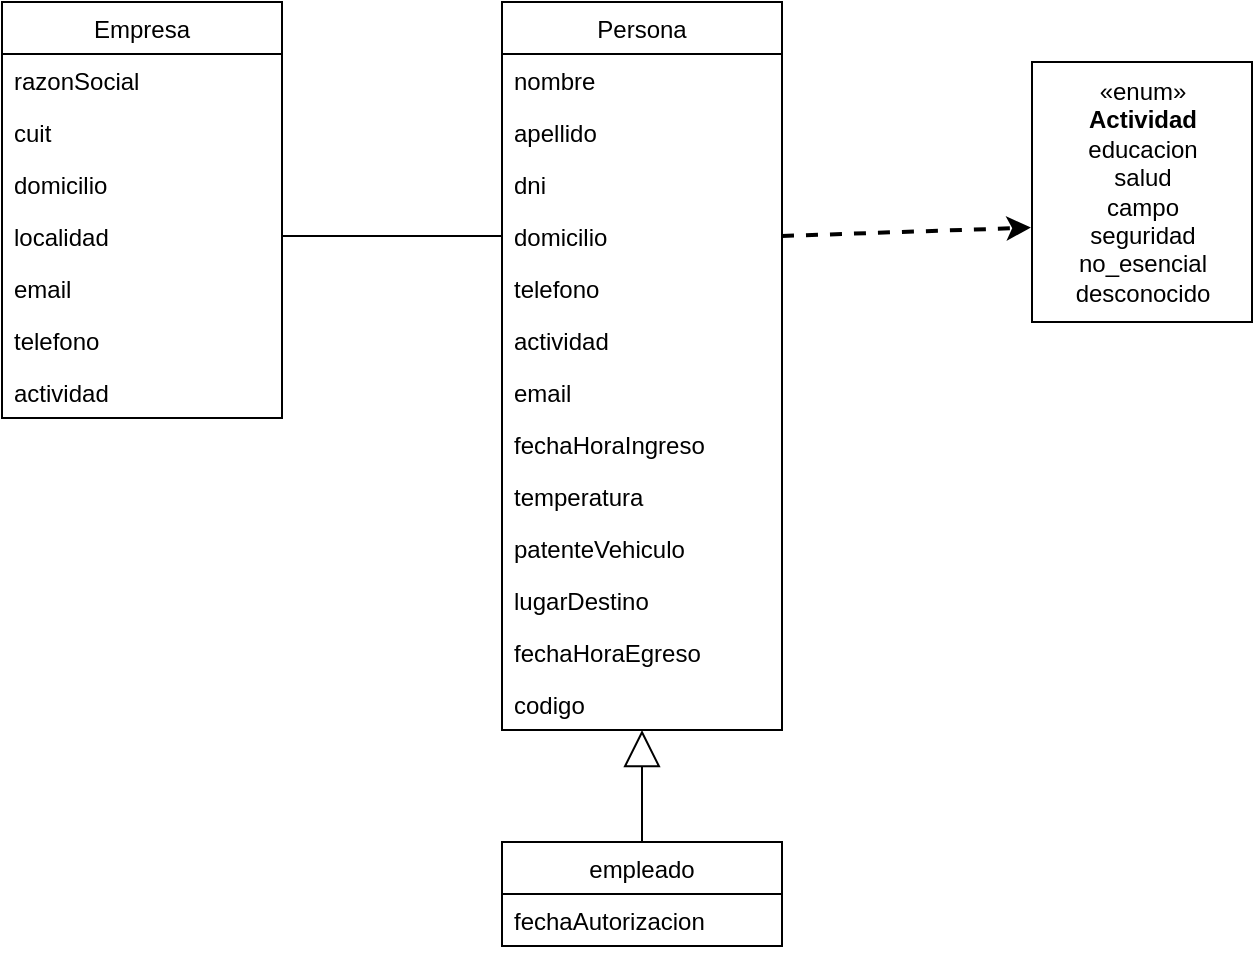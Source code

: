<mxfile version="14.5.1" type="device"><diagram id="C5RBs43oDa-KdzZeNtuy" name="Page-1"><mxGraphModel dx="1722" dy="837" grid="1" gridSize="10" guides="1" tooltips="1" connect="1" arrows="1" fold="1" page="1" pageScale="1" pageWidth="827" pageHeight="1169" math="0" shadow="0"><root><mxCell id="WIyWlLk6GJQsqaUBKTNV-0"/><mxCell id="WIyWlLk6GJQsqaUBKTNV-1" parent="WIyWlLk6GJQsqaUBKTNV-0"/><mxCell id="oer7_RC1iRp8uKMHdtwh-0" value="«enum»&lt;br&gt;&lt;b&gt;Actividad&lt;br&gt;&lt;/b&gt;educacion&lt;br&gt;salud&lt;br&gt;campo&lt;br&gt;seguridad&lt;br&gt;no_esencial&lt;br&gt;desconocido" style="html=1;" parent="WIyWlLk6GJQsqaUBKTNV-1" vertex="1"><mxGeometry x="495" y="160" width="110" height="130" as="geometry"/></mxCell><mxCell id="oer7_RC1iRp8uKMHdtwh-9" value="" style="endArrow=classic;html=1;strokeWidth=2;entryX=-0.005;entryY=0.637;entryDx=0;entryDy=0;entryPerimeter=0;exitX=1;exitY=0.5;exitDx=0;exitDy=0;dashed=1;" parent="WIyWlLk6GJQsqaUBKTNV-1" source="xv36See0oFe0zss-kZts-19" target="oer7_RC1iRp8uKMHdtwh-0" edge="1"><mxGeometry width="50" height="50" relative="1" as="geometry"><mxPoint x="383.04" y="249.212" as="sourcePoint"/><mxPoint x="430" y="280" as="targetPoint"/></mxGeometry></mxCell><mxCell id="xv36See0oFe0zss-kZts-11" value="Persona" style="swimlane;fontStyle=0;childLayout=stackLayout;horizontal=1;startSize=26;fillColor=none;horizontalStack=0;resizeParent=1;resizeParentMax=0;resizeLast=0;collapsible=1;marginBottom=0;" vertex="1" parent="WIyWlLk6GJQsqaUBKTNV-1"><mxGeometry x="230" y="130" width="140" height="364" as="geometry"/></mxCell><mxCell id="xv36See0oFe0zss-kZts-12" value="nombre" style="text;strokeColor=none;fillColor=none;align=left;verticalAlign=top;spacingLeft=4;spacingRight=4;overflow=hidden;rotatable=0;points=[[0,0.5],[1,0.5]];portConstraint=eastwest;" vertex="1" parent="xv36See0oFe0zss-kZts-11"><mxGeometry y="26" width="140" height="26" as="geometry"/></mxCell><mxCell id="xv36See0oFe0zss-kZts-13" value="apellido" style="text;strokeColor=none;fillColor=none;align=left;verticalAlign=top;spacingLeft=4;spacingRight=4;overflow=hidden;rotatable=0;points=[[0,0.5],[1,0.5]];portConstraint=eastwest;" vertex="1" parent="xv36See0oFe0zss-kZts-11"><mxGeometry y="52" width="140" height="26" as="geometry"/></mxCell><mxCell id="xv36See0oFe0zss-kZts-14" value="dni" style="text;strokeColor=none;fillColor=none;align=left;verticalAlign=top;spacingLeft=4;spacingRight=4;overflow=hidden;rotatable=0;points=[[0,0.5],[1,0.5]];portConstraint=eastwest;" vertex="1" parent="xv36See0oFe0zss-kZts-11"><mxGeometry y="78" width="140" height="26" as="geometry"/></mxCell><mxCell id="xv36See0oFe0zss-kZts-19" value="domicilio" style="text;strokeColor=none;fillColor=none;align=left;verticalAlign=top;spacingLeft=4;spacingRight=4;overflow=hidden;rotatable=0;points=[[0,0.5],[1,0.5]];portConstraint=eastwest;" vertex="1" parent="xv36See0oFe0zss-kZts-11"><mxGeometry y="104" width="140" height="26" as="geometry"/></mxCell><mxCell id="xv36See0oFe0zss-kZts-20" value="telefono" style="text;strokeColor=none;fillColor=none;align=left;verticalAlign=top;spacingLeft=4;spacingRight=4;overflow=hidden;rotatable=0;points=[[0,0.5],[1,0.5]];portConstraint=eastwest;" vertex="1" parent="xv36See0oFe0zss-kZts-11"><mxGeometry y="130" width="140" height="26" as="geometry"/></mxCell><mxCell id="xv36See0oFe0zss-kZts-21" value="actividad" style="text;strokeColor=none;fillColor=none;align=left;verticalAlign=top;spacingLeft=4;spacingRight=4;overflow=hidden;rotatable=0;points=[[0,0.5],[1,0.5]];portConstraint=eastwest;" vertex="1" parent="xv36See0oFe0zss-kZts-11"><mxGeometry y="156" width="140" height="26" as="geometry"/></mxCell><mxCell id="xv36See0oFe0zss-kZts-22" value="email" style="text;strokeColor=none;fillColor=none;align=left;verticalAlign=top;spacingLeft=4;spacingRight=4;overflow=hidden;rotatable=0;points=[[0,0.5],[1,0.5]];portConstraint=eastwest;" vertex="1" parent="xv36See0oFe0zss-kZts-11"><mxGeometry y="182" width="140" height="26" as="geometry"/></mxCell><mxCell id="xv36See0oFe0zss-kZts-40" value="fechaHoraIngreso&#10;&#10;" style="text;strokeColor=none;fillColor=none;align=left;verticalAlign=top;spacingLeft=4;spacingRight=4;overflow=hidden;rotatable=0;points=[[0,0.5],[1,0.5]];portConstraint=eastwest;" vertex="1" parent="xv36See0oFe0zss-kZts-11"><mxGeometry y="208" width="140" height="26" as="geometry"/></mxCell><mxCell id="xv36See0oFe0zss-kZts-41" value="temperatura&#10;" style="text;strokeColor=none;fillColor=none;align=left;verticalAlign=top;spacingLeft=4;spacingRight=4;overflow=hidden;rotatable=0;points=[[0,0.5],[1,0.5]];portConstraint=eastwest;" vertex="1" parent="xv36See0oFe0zss-kZts-11"><mxGeometry y="234" width="140" height="26" as="geometry"/></mxCell><mxCell id="xv36See0oFe0zss-kZts-42" value="patenteVehiculo&#10;" style="text;strokeColor=none;fillColor=none;align=left;verticalAlign=top;spacingLeft=4;spacingRight=4;overflow=hidden;rotatable=0;points=[[0,0.5],[1,0.5]];portConstraint=eastwest;" vertex="1" parent="xv36See0oFe0zss-kZts-11"><mxGeometry y="260" width="140" height="26" as="geometry"/></mxCell><mxCell id="xv36See0oFe0zss-kZts-43" value="lugarDestino" style="text;strokeColor=none;fillColor=none;align=left;verticalAlign=top;spacingLeft=4;spacingRight=4;overflow=hidden;rotatable=0;points=[[0,0.5],[1,0.5]];portConstraint=eastwest;" vertex="1" parent="xv36See0oFe0zss-kZts-11"><mxGeometry y="286" width="140" height="26" as="geometry"/></mxCell><mxCell id="xv36See0oFe0zss-kZts-44" value="fechaHoraEgreso&#10;" style="text;strokeColor=none;fillColor=none;align=left;verticalAlign=top;spacingLeft=4;spacingRight=4;overflow=hidden;rotatable=0;points=[[0,0.5],[1,0.5]];portConstraint=eastwest;" vertex="1" parent="xv36See0oFe0zss-kZts-11"><mxGeometry y="312" width="140" height="26" as="geometry"/></mxCell><mxCell id="xv36See0oFe0zss-kZts-46" value="codigo" style="text;strokeColor=none;fillColor=none;align=left;verticalAlign=top;spacingLeft=4;spacingRight=4;overflow=hidden;rotatable=0;points=[[0,0.5],[1,0.5]];portConstraint=eastwest;" vertex="1" parent="xv36See0oFe0zss-kZts-11"><mxGeometry y="338" width="140" height="26" as="geometry"/></mxCell><mxCell id="xv36See0oFe0zss-kZts-23" value="Empresa" style="swimlane;fontStyle=0;childLayout=stackLayout;horizontal=1;startSize=26;fillColor=none;horizontalStack=0;resizeParent=1;resizeParentMax=0;resizeLast=0;collapsible=1;marginBottom=0;" vertex="1" parent="WIyWlLk6GJQsqaUBKTNV-1"><mxGeometry x="-20" y="130" width="140" height="208" as="geometry"/></mxCell><mxCell id="xv36See0oFe0zss-kZts-25" value="razonSocial" style="text;strokeColor=none;fillColor=none;align=left;verticalAlign=top;spacingLeft=4;spacingRight=4;overflow=hidden;rotatable=0;points=[[0,0.5],[1,0.5]];portConstraint=eastwest;" vertex="1" parent="xv36See0oFe0zss-kZts-23"><mxGeometry y="26" width="140" height="26" as="geometry"/></mxCell><mxCell id="xv36See0oFe0zss-kZts-26" value="cuit" style="text;strokeColor=none;fillColor=none;align=left;verticalAlign=top;spacingLeft=4;spacingRight=4;overflow=hidden;rotatable=0;points=[[0,0.5],[1,0.5]];portConstraint=eastwest;" vertex="1" parent="xv36See0oFe0zss-kZts-23"><mxGeometry y="52" width="140" height="26" as="geometry"/></mxCell><mxCell id="xv36See0oFe0zss-kZts-27" value="domicilio" style="text;strokeColor=none;fillColor=none;align=left;verticalAlign=top;spacingLeft=4;spacingRight=4;overflow=hidden;rotatable=0;points=[[0,0.5],[1,0.5]];portConstraint=eastwest;" vertex="1" parent="xv36See0oFe0zss-kZts-23"><mxGeometry y="78" width="140" height="26" as="geometry"/></mxCell><mxCell id="xv36See0oFe0zss-kZts-28" value="localidad" style="text;strokeColor=none;fillColor=none;align=left;verticalAlign=top;spacingLeft=4;spacingRight=4;overflow=hidden;rotatable=0;points=[[0,0.5],[1,0.5]];portConstraint=eastwest;" vertex="1" parent="xv36See0oFe0zss-kZts-23"><mxGeometry y="104" width="140" height="26" as="geometry"/></mxCell><mxCell id="xv36See0oFe0zss-kZts-29" value="email" style="text;strokeColor=none;fillColor=none;align=left;verticalAlign=top;spacingLeft=4;spacingRight=4;overflow=hidden;rotatable=0;points=[[0,0.5],[1,0.5]];portConstraint=eastwest;" vertex="1" parent="xv36See0oFe0zss-kZts-23"><mxGeometry y="130" width="140" height="26" as="geometry"/></mxCell><mxCell id="xv36See0oFe0zss-kZts-30" value="telefono&#10;" style="text;strokeColor=none;fillColor=none;align=left;verticalAlign=top;spacingLeft=4;spacingRight=4;overflow=hidden;rotatable=0;points=[[0,0.5],[1,0.5]];portConstraint=eastwest;" vertex="1" parent="xv36See0oFe0zss-kZts-23"><mxGeometry y="156" width="140" height="26" as="geometry"/></mxCell><mxCell id="xv36See0oFe0zss-kZts-31" value="actividad" style="text;strokeColor=none;fillColor=none;align=left;verticalAlign=top;spacingLeft=4;spacingRight=4;overflow=hidden;rotatable=0;points=[[0,0.5],[1,0.5]];portConstraint=eastwest;" vertex="1" parent="xv36See0oFe0zss-kZts-23"><mxGeometry y="182" width="140" height="26" as="geometry"/></mxCell><mxCell id="xv36See0oFe0zss-kZts-32" value="empleado" style="swimlane;fontStyle=0;childLayout=stackLayout;horizontal=1;startSize=26;fillColor=none;horizontalStack=0;resizeParent=1;resizeParentMax=0;resizeLast=0;collapsible=1;marginBottom=0;" vertex="1" parent="WIyWlLk6GJQsqaUBKTNV-1"><mxGeometry x="230" y="550" width="140" height="52" as="geometry"/></mxCell><mxCell id="xv36See0oFe0zss-kZts-33" value="fechaAutorizacion&#10;" style="text;strokeColor=none;fillColor=none;align=left;verticalAlign=top;spacingLeft=4;spacingRight=4;overflow=hidden;rotatable=0;points=[[0,0.5],[1,0.5]];portConstraint=eastwest;" vertex="1" parent="xv36See0oFe0zss-kZts-32"><mxGeometry y="26" width="140" height="26" as="geometry"/></mxCell><mxCell id="xv36See0oFe0zss-kZts-36" value="" style="endArrow=block;endSize=16;endFill=0;html=1;exitX=0.5;exitY=0;exitDx=0;exitDy=0;" edge="1" parent="WIyWlLk6GJQsqaUBKTNV-1" source="xv36See0oFe0zss-kZts-32" target="xv36See0oFe0zss-kZts-46"><mxGeometry width="160" relative="1" as="geometry"><mxPoint x="430" y="410" as="sourcePoint"/><mxPoint x="300" y="500" as="targetPoint"/></mxGeometry></mxCell><mxCell id="xv36See0oFe0zss-kZts-38" style="edgeStyle=orthogonalEdgeStyle;rounded=0;orthogonalLoop=1;jettySize=auto;html=1;entryX=0;entryY=0.5;entryDx=0;entryDy=0;endArrow=none;endFill=0;" edge="1" parent="WIyWlLk6GJQsqaUBKTNV-1" source="xv36See0oFe0zss-kZts-28" target="xv36See0oFe0zss-kZts-19"><mxGeometry relative="1" as="geometry"/></mxCell></root></mxGraphModel></diagram></mxfile>